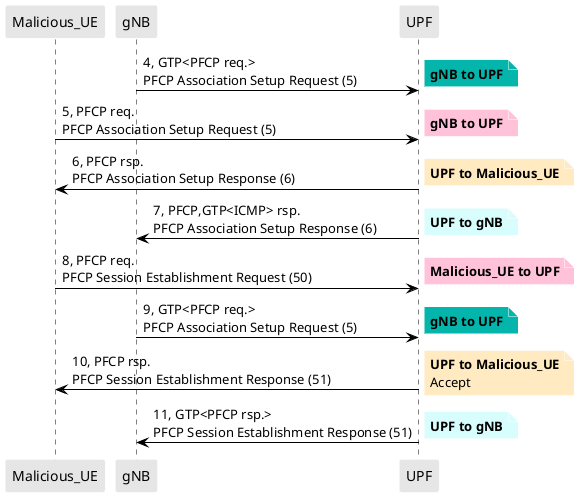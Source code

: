 @startuml
skinparam shadowing false
skinparam NoteBorderColor white
skinparam sequence {
    ArrowColor black
    LifeLineBorderColor black
    LifeLineBackgroundColor black
    ParticipantBorderColor white
    ParticipantBackgroundColor #e6e6e6
}
participant "Malicious_UE"
participant "gNB"
participant "UPF"


"gNB" -> "UPF": 4, GTP<PFCP req.>\nPFCP Association Setup Request (5)

note right #03B5AA
**gNB to UPF**
end note


"Malicious_UE" -> "UPF": 5, PFCP req.\nPFCP Association Setup Request (5)

note right #FFC2D9
**gNB to UPF**
end note

"UPF" -> "Malicious_UE": 6, PFCP rsp.\nPFCP Association Setup Response (6)

note right #FFEAC2
**UPF to Malicious_UE**
end note

"UPF" -> "gNB": 7, PFCP,GTP<ICMP> rsp.\nPFCP Association Setup Response (6)

note right #D7FEFC
**UPF to gNB**
end note

"Malicious_UE" -> "UPF": 8, PFCP req.\nPFCP Session Establishment Request (50)

note right #FFC2D9
**Malicious_UE to UPF**
end note

"gNB" -> "UPF": 9, GTP<PFCP req.>\nPFCP Association Setup Request (5)

note right #03B5AA
**gNB to UPF**
end note


"UPF" -> "Malicious_UE": 10, PFCP rsp.\nPFCP Session Establishment Response (51)

note right #FFEAC2
**UPF to Malicious_UE**
Accept
end note

"UPF" -> "gNB": 11, GTP<PFCP rsp.>\nPFCP Session Establishment Response (51)

note right #D7FEFC
**UPF to gNB**
end note
@enduml
